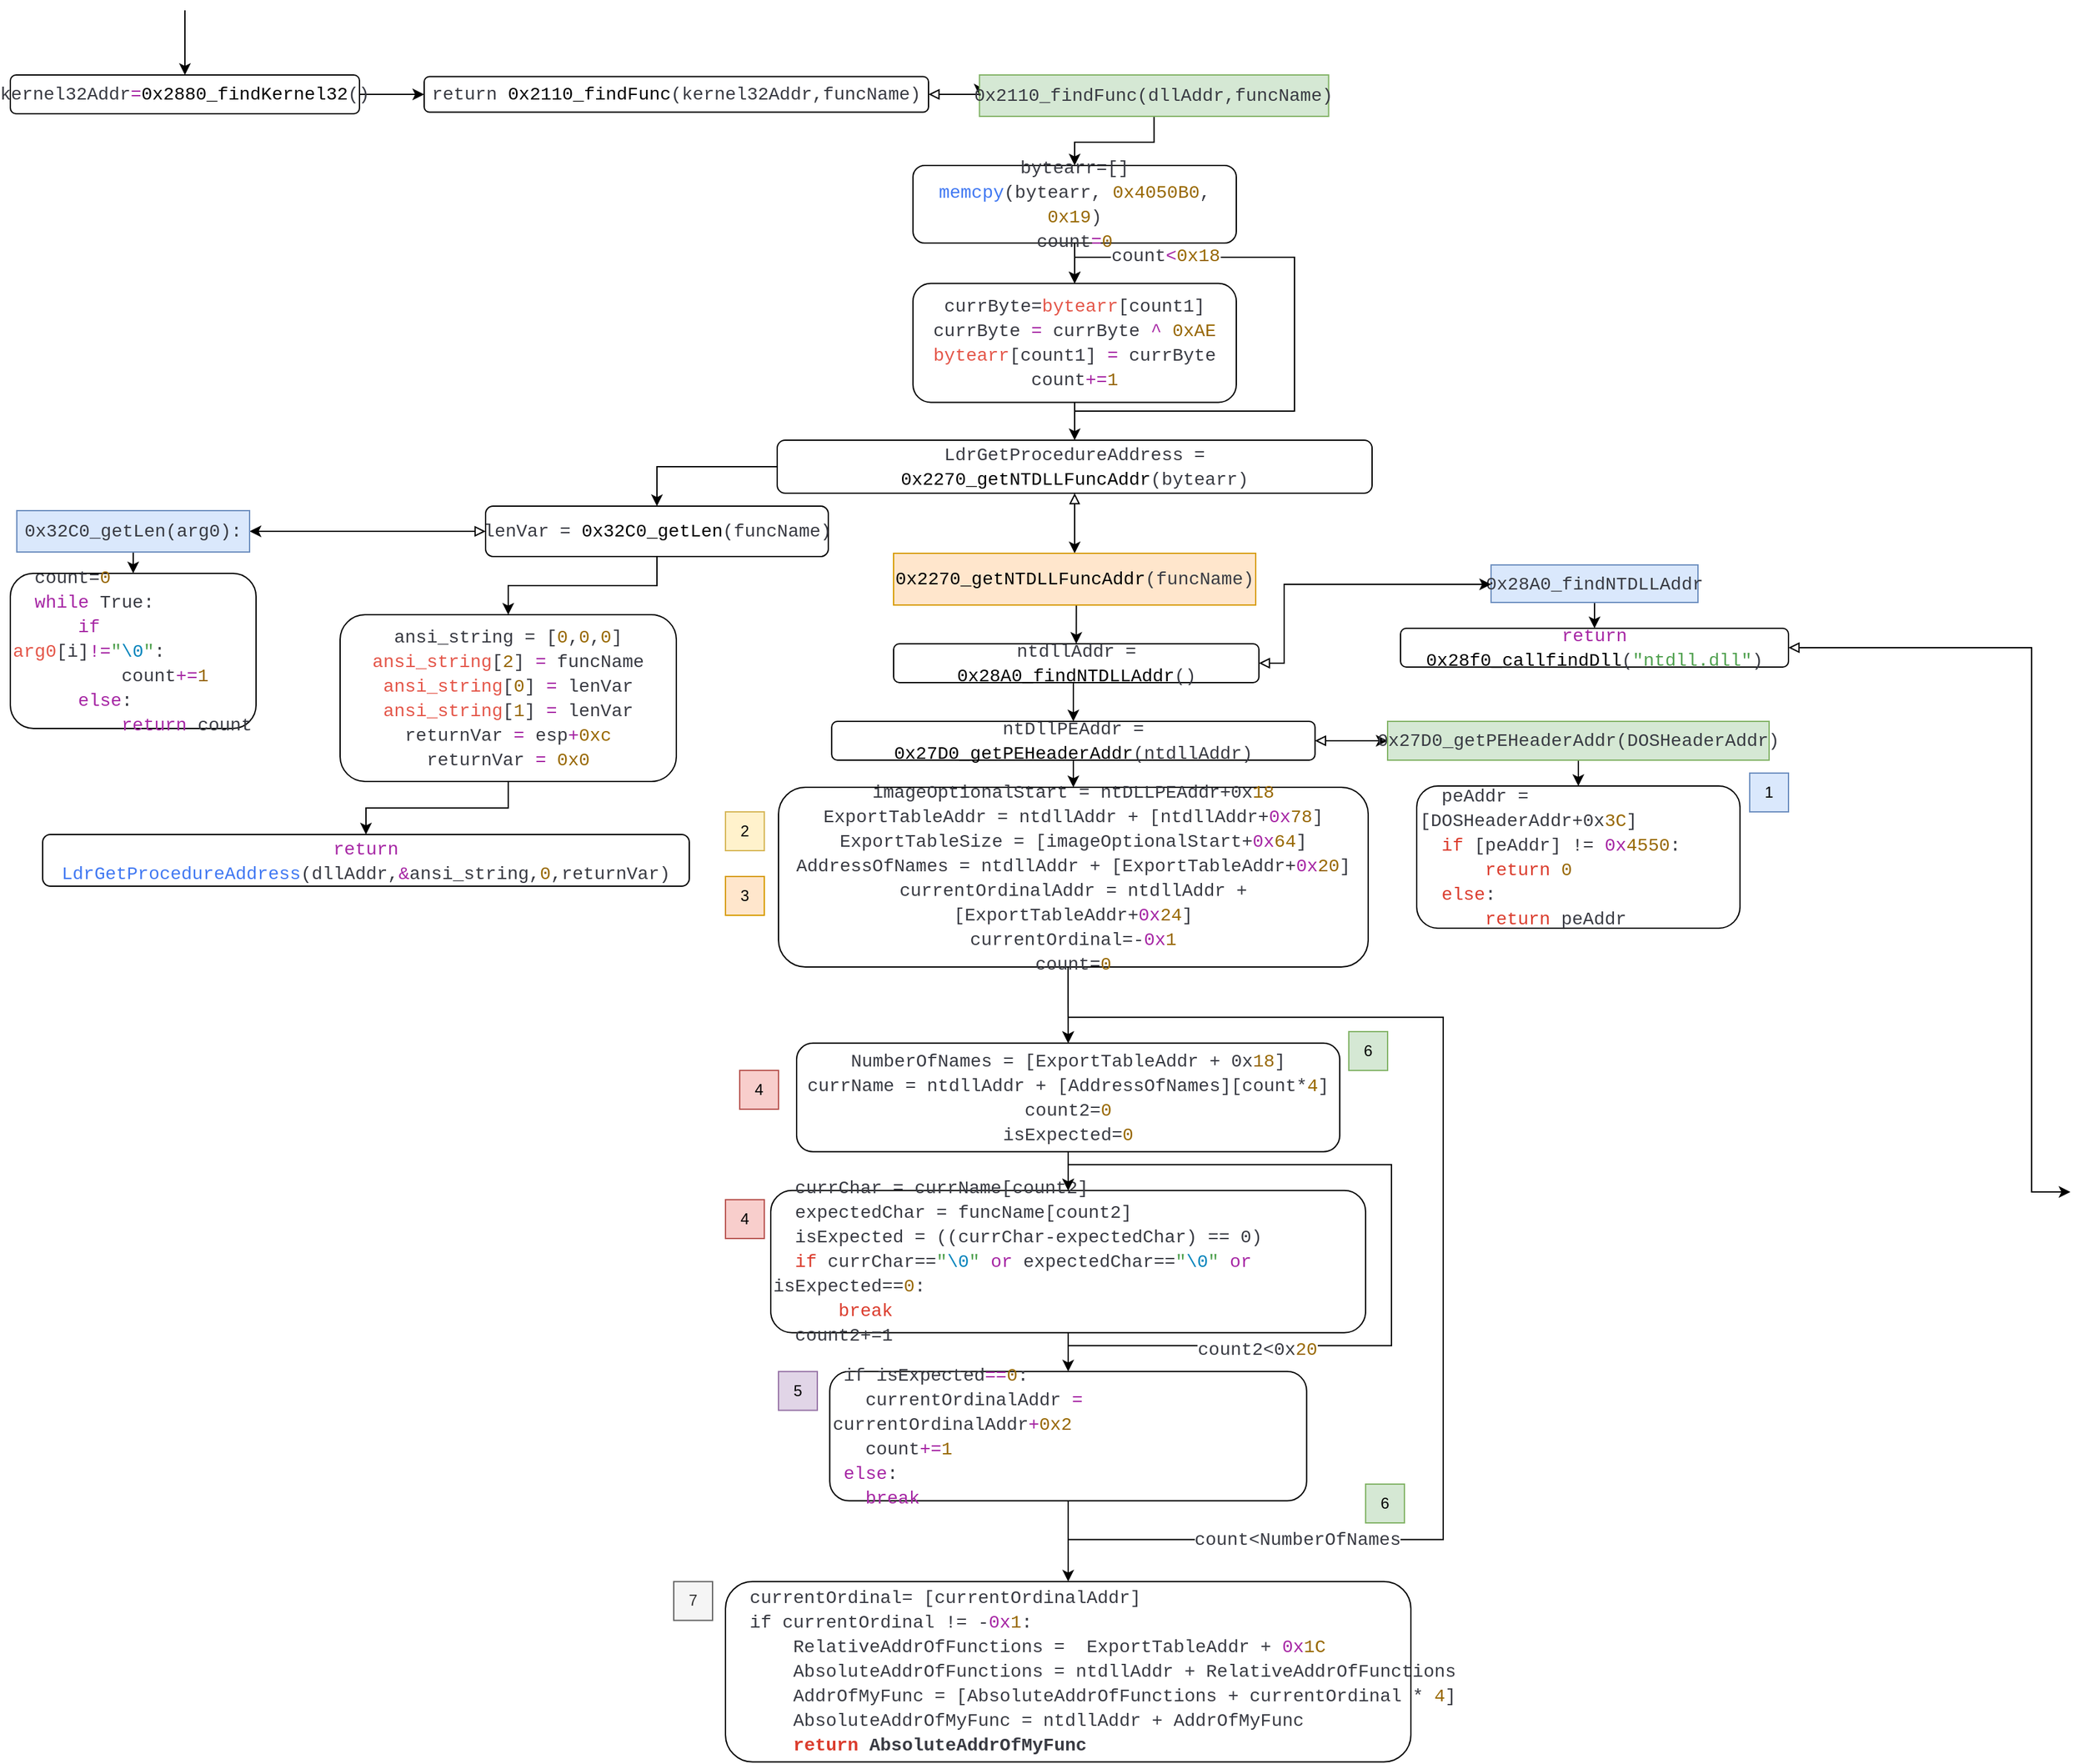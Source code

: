 <mxfile version="22.1.7" type="onedrive">
  <diagram name="Page-1" id="iaWcJhKdrhirkMaxKd2l">
    <mxGraphModel grid="1" page="1" gridSize="10" guides="1" tooltips="1" connect="1" arrows="1" fold="1" pageScale="1" pageWidth="827" pageHeight="1169" math="0" shadow="0">
      <root>
        <mxCell id="0" />
        <mxCell id="1" parent="0" />
        <mxCell id="RPEUt30MXAKX7aW0khqZ-183" style="edgeStyle=orthogonalEdgeStyle;rounded=0;orthogonalLoop=1;jettySize=auto;html=1;exitX=1;exitY=0.5;exitDx=0;exitDy=0;entryX=0;entryY=0.5;entryDx=0;entryDy=0;" edge="1" parent="1" source="RPEUt30MXAKX7aW0khqZ-184" target="RPEUt30MXAKX7aW0khqZ-198">
          <mxGeometry relative="1" as="geometry" />
        </mxCell>
        <mxCell id="RPEUt30MXAKX7aW0khqZ-184" value="&lt;span style=&quot;color: rgb(56, 58, 66); font-family: Consolas, &amp;quot;Courier New&amp;quot;, monospace; font-size: 14px;&quot;&gt;kernel32Addr&lt;/span&gt;&lt;span style=&quot;font-family: Consolas, &amp;quot;Courier New&amp;quot;, monospace; font-size: 14px; color: rgb(166, 38, 164);&quot;&gt;=&lt;/span&gt;&lt;span style=&quot;font-family: Consolas, &amp;quot;Courier New&amp;quot;, monospace; font-size: 14px;&quot;&gt;0x2880_findKernel32&lt;/span&gt;&lt;span style=&quot;color: rgb(56, 58, 66); font-family: Consolas, &amp;quot;Courier New&amp;quot;, monospace; font-size: 14px;&quot;&gt;()&lt;/span&gt;" style="rounded=1;whiteSpace=wrap;html=1;" vertex="1" parent="1">
          <mxGeometry x="-413" y="1380" width="270" height="30" as="geometry" />
        </mxCell>
        <mxCell id="RPEUt30MXAKX7aW0khqZ-197" style="edgeStyle=orthogonalEdgeStyle;rounded=0;orthogonalLoop=1;jettySize=auto;html=1;exitX=1;exitY=0.5;exitDx=0;exitDy=0;entryX=0;entryY=0.5;entryDx=0;entryDy=0;startArrow=block;startFill=0;" edge="1" parent="1" source="RPEUt30MXAKX7aW0khqZ-198" target="RPEUt30MXAKX7aW0khqZ-200">
          <mxGeometry relative="1" as="geometry" />
        </mxCell>
        <mxCell id="RPEUt30MXAKX7aW0khqZ-198" value="&lt;div style=&quot;font-family: Consolas, &amp;quot;Courier New&amp;quot;, monospace; font-size: 14px; line-height: 19px;&quot;&gt;&lt;font color=&quot;#383a42&quot;&gt;return&amp;nbsp;&lt;/font&gt;&lt;span style=&quot;color: rgb(0, 0, 0);&quot;&gt;0x2110_findFunc&lt;/span&gt;&lt;font color=&quot;#383a42&quot;&gt;(kernel32Addr,funcName)&lt;/font&gt;&lt;/div&gt;" style="rounded=1;whiteSpace=wrap;html=1;" vertex="1" parent="1">
          <mxGeometry x="-93" y="1381.25" width="390" height="27.5" as="geometry" />
        </mxCell>
        <mxCell id="RPEUt30MXAKX7aW0khqZ-199" style="edgeStyle=orthogonalEdgeStyle;rounded=0;orthogonalLoop=1;jettySize=auto;html=1;exitX=0.5;exitY=1;exitDx=0;exitDy=0;entryX=0.5;entryY=0;entryDx=0;entryDy=0;" edge="1" parent="1" source="RPEUt30MXAKX7aW0khqZ-200" target="RPEUt30MXAKX7aW0khqZ-202">
          <mxGeometry relative="1" as="geometry" />
        </mxCell>
        <mxCell id="RPEUt30MXAKX7aW0khqZ-200" value="&lt;div style=&quot;color: rgb(56, 58, 66); font-family: Consolas, &amp;quot;Courier New&amp;quot;, monospace; font-size: 14px; line-height: 19px;&quot;&gt;0x2110_findFunc(dllAddr,funcName)&lt;/div&gt;" style="rounded=0;whiteSpace=wrap;html=1;fillColor=#d5e8d4;strokeColor=#82b366;" vertex="1" parent="1">
          <mxGeometry x="336.38" y="1380" width="270" height="32" as="geometry" />
        </mxCell>
        <mxCell id="RPEUt30MXAKX7aW0khqZ-201" style="edgeStyle=orthogonalEdgeStyle;rounded=0;orthogonalLoop=1;jettySize=auto;html=1;exitX=0.5;exitY=1;exitDx=0;exitDy=0;entryX=0.5;entryY=0;entryDx=0;entryDy=0;" edge="1" parent="1" source="RPEUt30MXAKX7aW0khqZ-202" target="RPEUt30MXAKX7aW0khqZ-204">
          <mxGeometry relative="1" as="geometry" />
        </mxCell>
        <mxCell id="RPEUt30MXAKX7aW0khqZ-202" value="&lt;div style=&quot;color: rgb(56, 58, 66); font-family: Consolas, &amp;quot;Courier New&amp;quot;, monospace; font-size: 14px; line-height: 19px;&quot;&gt;&lt;div style=&quot;&quot;&gt;bytearr=[]&lt;/div&gt;&lt;div style=&quot;&quot;&gt;&lt;span style=&quot;color: #4078f2;&quot;&gt;memcpy&lt;/span&gt;(bytearr, &lt;span style=&quot;color: #986801;&quot;&gt;0x4050B0&lt;/span&gt;, &lt;span style=&quot;color: #986801;&quot;&gt;0x19&lt;/span&gt;)&lt;/div&gt;&lt;div style=&quot;&quot;&gt;count&lt;span style=&quot;color: rgb(166, 38, 164);&quot;&gt;=&lt;/span&gt;&lt;span style=&quot;color: rgb(152, 104, 1);&quot;&gt;0&lt;/span&gt;&lt;/div&gt;&lt;/div&gt;" style="rounded=1;whiteSpace=wrap;html=1;" vertex="1" parent="1">
          <mxGeometry x="285" y="1450" width="250" height="60" as="geometry" />
        </mxCell>
        <mxCell id="RPEUt30MXAKX7aW0khqZ-203" style="edgeStyle=orthogonalEdgeStyle;rounded=0;orthogonalLoop=1;jettySize=auto;html=1;exitX=0.5;exitY=1;exitDx=0;exitDy=0;entryX=0.5;entryY=0;entryDx=0;entryDy=0;" edge="1" parent="1" source="RPEUt30MXAKX7aW0khqZ-204" target="RPEUt30MXAKX7aW0khqZ-209">
          <mxGeometry relative="1" as="geometry">
            <mxPoint x="740.0" y="1634.25" as="sourcePoint" />
            <mxPoint x="410" y="1680" as="targetPoint" />
            <Array as="points" />
          </mxGeometry>
        </mxCell>
        <mxCell id="RPEUt30MXAKX7aW0khqZ-204" value="&lt;div style=&quot;color: rgb(56, 58, 66); font-family: Consolas, &amp;quot;Courier New&amp;quot;, monospace; font-size: 14px; line-height: 19px;&quot;&gt;&lt;div style=&quot;&quot;&gt;currByte=&lt;span style=&quot;color: rgb(228, 86, 73);&quot;&gt;bytearr&lt;/span&gt;[count1]&lt;/div&gt;&lt;div style=&quot;&quot;&gt;currByte &lt;span style=&quot;color: #a626a4;&quot;&gt;=&lt;/span&gt; currByte &lt;span style=&quot;color: #a626a4;&quot;&gt;^&lt;/span&gt; &lt;span style=&quot;color: #986801;&quot;&gt;0xAE&lt;/span&gt;&lt;/div&gt;&lt;div style=&quot;&quot;&gt;&lt;span style=&quot;color: #e45649;&quot;&gt;bytearr&lt;/span&gt;[count1] &lt;span style=&quot;color: #a626a4;&quot;&gt;=&lt;/span&gt; currByte&lt;/div&gt;&lt;div style=&quot;&quot;&gt;count&lt;span style=&quot;color: rgb(166, 38, 164);&quot;&gt;+=&lt;/span&gt;&lt;span style=&quot;color: rgb(152, 104, 1);&quot;&gt;1&lt;/span&gt;&lt;/div&gt;&lt;/div&gt;" style="rounded=1;whiteSpace=wrap;html=1;" vertex="1" parent="1">
          <mxGeometry x="285" y="1541.25" width="250" height="92" as="geometry" />
        </mxCell>
        <mxCell id="RPEUt30MXAKX7aW0khqZ-207" style="edgeStyle=orthogonalEdgeStyle;rounded=0;orthogonalLoop=1;jettySize=auto;html=1;exitX=0.5;exitY=1;exitDx=0;exitDy=0;entryX=0.5;entryY=0;entryDx=0;entryDy=0;startArrow=block;startFill=0;" edge="1" parent="1" source="RPEUt30MXAKX7aW0khqZ-209" target="RPEUt30MXAKX7aW0khqZ-211">
          <mxGeometry relative="1" as="geometry">
            <Array as="points">
              <mxPoint x="410" y="1720" />
              <mxPoint x="410" y="1720" />
            </Array>
          </mxGeometry>
        </mxCell>
        <mxCell id="RPEUt30MXAKX7aW0khqZ-208" style="edgeStyle=orthogonalEdgeStyle;rounded=0;orthogonalLoop=1;jettySize=auto;html=1;exitX=0;exitY=0.5;exitDx=0;exitDy=0;entryX=0.5;entryY=0;entryDx=0;entryDy=0;" edge="1" parent="1" source="RPEUt30MXAKX7aW0khqZ-209" target="RPEUt30MXAKX7aW0khqZ-235">
          <mxGeometry relative="1" as="geometry" />
        </mxCell>
        <mxCell id="RPEUt30MXAKX7aW0khqZ-209" value="&lt;div style=&quot;color: rgb(56, 58, 66); font-family: Consolas, &amp;quot;Courier New&amp;quot;, monospace; font-size: 14px; line-height: 19px;&quot;&gt;LdrGetProcedureAddress = &lt;span style=&quot;color: rgb(0, 0, 0);&quot;&gt;0x2270_getNTDLLFuncAddr&lt;/span&gt;(bytearr)&lt;/div&gt;" style="rounded=1;whiteSpace=wrap;html=1;" vertex="1" parent="1">
          <mxGeometry x="180" y="1662.5" width="460" height="41" as="geometry" />
        </mxCell>
        <mxCell id="RPEUt30MXAKX7aW0khqZ-210" style="edgeStyle=orthogonalEdgeStyle;rounded=0;orthogonalLoop=1;jettySize=auto;html=1;exitX=0.5;exitY=1;exitDx=0;exitDy=0;entryX=0.5;entryY=0;entryDx=0;entryDy=0;" edge="1" parent="1" source="RPEUt30MXAKX7aW0khqZ-211" target="RPEUt30MXAKX7aW0khqZ-213">
          <mxGeometry relative="1" as="geometry" />
        </mxCell>
        <mxCell id="RPEUt30MXAKX7aW0khqZ-211" value="&lt;div style=&quot;color: rgb(56, 58, 66); font-family: Consolas, &amp;quot;Courier New&amp;quot;, monospace; font-size: 14px; line-height: 19px;&quot;&gt;&lt;div style=&quot;&quot;&gt;&lt;span style=&quot;color: rgb(0, 0, 0);&quot;&gt;0x2270_getNTDLLFuncAddr&lt;/span&gt;(funcName)&lt;br&gt;&lt;/div&gt;&lt;/div&gt;" style="rounded=0;whiteSpace=wrap;html=1;fillColor=#ffe6cc;strokeColor=#d79b00;" vertex="1" parent="1">
          <mxGeometry x="270" y="1750" width="280" height="40" as="geometry" />
        </mxCell>
        <mxCell id="RPEUt30MXAKX7aW0khqZ-212" style="edgeStyle=orthogonalEdgeStyle;rounded=0;orthogonalLoop=1;jettySize=auto;html=1;exitX=0.5;exitY=1;exitDx=0;exitDy=0;entryX=0.5;entryY=0;entryDx=0;entryDy=0;" edge="1" parent="1" source="RPEUt30MXAKX7aW0khqZ-213" target="RPEUt30MXAKX7aW0khqZ-220">
          <mxGeometry relative="1" as="geometry" />
        </mxCell>
        <mxCell id="RPEUt30MXAKX7aW0khqZ-213" value="&lt;div style=&quot;color: rgb(56, 58, 66); font-family: Consolas, &amp;quot;Courier New&amp;quot;, monospace; font-size: 14px; line-height: 19px;&quot;&gt;ntdllAddr = &lt;span style=&quot;color: rgb(0, 0, 0);&quot;&gt;0x28A0_findNTDLLAddr&lt;/span&gt;()&lt;/div&gt;" style="rounded=1;whiteSpace=wrap;html=1;" vertex="1" parent="1">
          <mxGeometry x="270" y="1820" width="282.5" height="30" as="geometry" />
        </mxCell>
        <mxCell id="RPEUt30MXAKX7aW0khqZ-214" style="edgeStyle=orthogonalEdgeStyle;rounded=0;orthogonalLoop=1;jettySize=auto;html=1;exitX=0.5;exitY=1;exitDx=0;exitDy=0;entryX=0.5;entryY=0;entryDx=0;entryDy=0;" edge="1" parent="1" source="RPEUt30MXAKX7aW0khqZ-215" target="RPEUt30MXAKX7aW0khqZ-217">
          <mxGeometry relative="1" as="geometry" />
        </mxCell>
        <mxCell id="RPEUt30MXAKX7aW0khqZ-215" value="&lt;div style=&quot;color: rgb(56, 58, 66); font-family: Consolas, &amp;quot;Courier New&amp;quot;, monospace; font-size: 14px; line-height: 19px;&quot;&gt;0x28A0_findNTDLLAddr&lt;/div&gt;" style="rounded=0;whiteSpace=wrap;html=1;fillColor=#dae8fc;strokeColor=#6c8ebf;" vertex="1" parent="1">
          <mxGeometry x="732" y="1759" width="160" height="29" as="geometry" />
        </mxCell>
        <mxCell id="RPEUt30MXAKX7aW0khqZ-216" style="edgeStyle=orthogonalEdgeStyle;rounded=0;orthogonalLoop=1;jettySize=auto;html=1;exitX=1;exitY=0.5;exitDx=0;exitDy=0;startArrow=block;startFill=0;" edge="1" parent="1" source="RPEUt30MXAKX7aW0khqZ-217">
          <mxGeometry relative="1" as="geometry">
            <mxPoint x="1180" y="2244" as="targetPoint" />
            <mxPoint x="507" y="2272" as="sourcePoint" />
            <Array as="points">
              <mxPoint x="1150" y="2244" />
            </Array>
          </mxGeometry>
        </mxCell>
        <mxCell id="RPEUt30MXAKX7aW0khqZ-217" value="&lt;div style=&quot;color: rgb(56, 58, 66); font-family: Consolas, &amp;quot;Courier New&amp;quot;, monospace; font-size: 14px; line-height: 19px;&quot;&gt;&lt;div style=&quot;&quot;&gt;&lt;span style=&quot;background-color: initial; color: rgb(166, 38, 164);&quot;&gt;return&lt;/span&gt;&lt;span style=&quot;background-color: initial;&quot;&gt; &lt;/span&gt;&lt;span style=&quot;background-color: initial; color: rgb(0, 0, 0);&quot;&gt;0x28f0_callfindDll&lt;/span&gt;&lt;span style=&quot;background-color: initial;&quot;&gt;(&lt;/span&gt;&lt;span style=&quot;background-color: initial; color: rgb(80, 161, 79);&quot;&gt;&quot;ntdll.dll&quot;&lt;/span&gt;&lt;span style=&quot;background-color: initial;&quot;&gt;)&lt;/span&gt;&lt;br&gt;&lt;/div&gt;&lt;/div&gt;" style="rounded=1;whiteSpace=wrap;html=1;" vertex="1" parent="1">
          <mxGeometry x="662" y="1808" width="300" height="30" as="geometry" />
        </mxCell>
        <mxCell id="RPEUt30MXAKX7aW0khqZ-218" style="edgeStyle=orthogonalEdgeStyle;rounded=0;orthogonalLoop=1;jettySize=auto;html=1;exitX=1;exitY=0.5;exitDx=0;exitDy=0;entryX=0;entryY=0.5;entryDx=0;entryDy=0;startArrow=block;startFill=0;" edge="1" parent="1" source="RPEUt30MXAKX7aW0khqZ-220" target="RPEUt30MXAKX7aW0khqZ-222">
          <mxGeometry relative="1" as="geometry">
            <Array as="points">
              <mxPoint x="642" y="1895" />
              <mxPoint x="642" y="1895" />
            </Array>
          </mxGeometry>
        </mxCell>
        <mxCell id="RPEUt30MXAKX7aW0khqZ-219" style="edgeStyle=orthogonalEdgeStyle;rounded=0;orthogonalLoop=1;jettySize=auto;html=1;exitX=0.5;exitY=1;exitDx=0;exitDy=0;entryX=0.5;entryY=0;entryDx=0;entryDy=0;" edge="1" parent="1" source="RPEUt30MXAKX7aW0khqZ-220" target="RPEUt30MXAKX7aW0khqZ-225">
          <mxGeometry relative="1" as="geometry" />
        </mxCell>
        <mxCell id="RPEUt30MXAKX7aW0khqZ-220" value="&lt;div style=&quot;color: rgb(56, 58, 66); font-family: Consolas, &amp;quot;Courier New&amp;quot;, monospace; font-size: 14px; line-height: 19px;&quot;&gt;ntDllPEAddr = &lt;span style=&quot;color: rgb(0, 0, 0);&quot;&gt;0x27D0_getPEHeaderAddr&lt;/span&gt;(ntdllAddr)&lt;/div&gt;" style="rounded=1;whiteSpace=wrap;html=1;" vertex="1" parent="1">
          <mxGeometry x="222.12" y="1880" width="373.75" height="30" as="geometry" />
        </mxCell>
        <mxCell id="RPEUt30MXAKX7aW0khqZ-221" style="edgeStyle=orthogonalEdgeStyle;rounded=0;orthogonalLoop=1;jettySize=auto;html=1;entryX=0.5;entryY=0;entryDx=0;entryDy=0;" edge="1" parent="1" source="RPEUt30MXAKX7aW0khqZ-222" target="RPEUt30MXAKX7aW0khqZ-223">
          <mxGeometry relative="1" as="geometry" />
        </mxCell>
        <mxCell id="RPEUt30MXAKX7aW0khqZ-222" value="&lt;div style=&quot;color: rgb(56, 58, 66); font-family: Consolas, &amp;quot;Courier New&amp;quot;, monospace; font-size: 14px; line-height: 19px;&quot;&gt;0x27D0_getPEHeaderAddr(DOSHeaderAddr)&lt;/div&gt;" style="rounded=0;whiteSpace=wrap;html=1;fillColor=#d5e8d4;strokeColor=#82b366;" vertex="1" parent="1">
          <mxGeometry x="652" y="1880" width="295" height="30" as="geometry" />
        </mxCell>
        <mxCell id="RPEUt30MXAKX7aW0khqZ-223" value="&lt;div style=&quot;color: rgb(56, 58, 66); font-family: Consolas, &amp;quot;Courier New&amp;quot;, monospace; font-size: 14px; line-height: 19px;&quot;&gt;&lt;div style=&quot;&quot;&gt;&lt;div style=&quot;line-height: 19px;&quot;&gt;&lt;div style=&quot;&quot;&gt;&amp;nbsp; peAddr = [DOSHeaderAddr+0x&lt;span style=&quot;color: rgb(152, 104, 1);&quot;&gt;3C&lt;/span&gt;]&lt;/div&gt;&lt;div style=&quot;&quot;&gt;&lt;span style=&quot;color: #db3c2d;&quot;&gt;&amp;nbsp; if&lt;/span&gt; [peAddr] != &lt;span style=&quot;color: #a626a4;&quot;&gt;0x&lt;/span&gt;&lt;span style=&quot;color: #986801;&quot;&gt;4550&lt;/span&gt;:&lt;/div&gt;&lt;div style=&quot;&quot;&gt;&amp;nbsp; &amp;nbsp; &amp;nbsp;&amp;nbsp;&lt;span style=&quot;color: #db3c2d;&quot;&gt;return&lt;/span&gt; &lt;span style=&quot;color: #986801;&quot;&gt;0&lt;/span&gt;&lt;/div&gt;&lt;div style=&quot;&quot;&gt;&lt;span style=&quot;color: #db3c2d;&quot;&gt;&amp;nbsp; else&lt;/span&gt;:&lt;/div&gt;&lt;div style=&quot;&quot;&gt;&amp;nbsp; &amp;nbsp; &amp;nbsp;&amp;nbsp;&lt;span style=&quot;color: rgb(219, 60, 45);&quot;&gt;return&lt;/span&gt; peAddr&lt;/div&gt;&lt;/div&gt;&lt;/div&gt;&lt;/div&gt;" style="rounded=1;whiteSpace=wrap;html=1;align=left;" vertex="1" parent="1">
          <mxGeometry x="674.5" y="1930" width="250" height="110" as="geometry" />
        </mxCell>
        <mxCell id="RPEUt30MXAKX7aW0khqZ-224" style="edgeStyle=orthogonalEdgeStyle;rounded=0;orthogonalLoop=1;jettySize=auto;html=1;exitX=0.491;exitY=0.994;exitDx=0;exitDy=0;entryX=0.5;entryY=0;entryDx=0;entryDy=0;exitPerimeter=0;" edge="1" parent="1" source="RPEUt30MXAKX7aW0khqZ-225" target="RPEUt30MXAKX7aW0khqZ-227">
          <mxGeometry relative="1" as="geometry">
            <mxPoint x="641" y="2000.5" as="sourcePoint" />
            <mxPoint x="886" y="1825" as="targetPoint" />
            <Array as="points">
              <mxPoint x="405" y="2099" />
              <mxPoint x="405" y="2099" />
            </Array>
          </mxGeometry>
        </mxCell>
        <mxCell id="RPEUt30MXAKX7aW0khqZ-225" value="&lt;div style=&quot;color: rgb(56, 58, 66); font-family: Consolas, &amp;quot;Courier New&amp;quot;, monospace; font-size: 14px; line-height: 19px;&quot;&gt;&lt;div style=&quot;&quot;&gt;imageOptionalStart = ntDLLPEAddr+0x&lt;span style=&quot;color: rgb(152, 104, 1);&quot;&gt;18&lt;/span&gt;&lt;/div&gt;&lt;div style=&quot;&quot;&gt;ExportTableAddr = ntdllAddr + [ntdllAddr+&lt;span style=&quot;color: #a626a4;&quot;&gt;0x&lt;/span&gt;&lt;span style=&quot;color: #986801;&quot;&gt;78&lt;/span&gt;]&lt;/div&gt;&lt;div style=&quot;&quot;&gt;ExportTableSize = [imageOptionalStart+&lt;span style=&quot;color: #a626a4;&quot;&gt;0x&lt;/span&gt;&lt;span style=&quot;color: #986801;&quot;&gt;64&lt;/span&gt;]&lt;/div&gt;&lt;div style=&quot;&quot;&gt;AddressOfNames = ntdllAddr + [ExportTableAddr+&lt;span style=&quot;color: #a626a4;&quot;&gt;0x&lt;/span&gt;&lt;span style=&quot;color: #986801;&quot;&gt;20&lt;/span&gt;]&lt;/div&gt;&lt;div style=&quot;&quot;&gt;currentOrdinalAddr = ntdllAddr + [ExportTableAddr+&lt;span style=&quot;color: #a626a4;&quot;&gt;0x&lt;/span&gt;&lt;span style=&quot;color: #986801;&quot;&gt;24&lt;/span&gt;]&lt;/div&gt;&lt;div style=&quot;&quot;&gt;currentOrdinal=-&lt;span style=&quot;color: #a626a4;&quot;&gt;0x&lt;/span&gt;&lt;span style=&quot;color: #986801;&quot;&gt;1&lt;/span&gt;&lt;/div&gt;&lt;div style=&quot;&quot;&gt;count=&lt;span style=&quot;color: rgb(152, 104, 1);&quot;&gt;0&lt;/span&gt;&lt;/div&gt;&lt;/div&gt;" style="rounded=1;whiteSpace=wrap;html=1;" vertex="1" parent="1">
          <mxGeometry x="181" y="1931" width="456" height="139" as="geometry" />
        </mxCell>
        <mxCell id="RPEUt30MXAKX7aW0khqZ-226" style="edgeStyle=orthogonalEdgeStyle;rounded=0;orthogonalLoop=1;jettySize=auto;html=1;exitX=0.5;exitY=1;exitDx=0;exitDy=0;entryX=0.5;entryY=0;entryDx=0;entryDy=0;" edge="1" parent="1" source="RPEUt30MXAKX7aW0khqZ-227" target="RPEUt30MXAKX7aW0khqZ-229">
          <mxGeometry relative="1" as="geometry" />
        </mxCell>
        <mxCell id="RPEUt30MXAKX7aW0khqZ-227" value="&lt;div style=&quot;color: rgb(56, 58, 66); font-family: Consolas, &amp;quot;Courier New&amp;quot;, monospace; font-size: 14px; line-height: 19px;&quot;&gt;&lt;div style=&quot;&quot;&gt;NumberOfNames = [ExportTableAddr + 0x&lt;span style=&quot;color: rgb(152, 104, 1);&quot;&gt;18&lt;/span&gt;]&lt;/div&gt;&lt;div style=&quot;&quot;&gt;currName = ntdllAddr + [AddressOfNames][count*&lt;span style=&quot;color: #986801;&quot;&gt;4&lt;/span&gt;] &lt;/div&gt;&lt;div style=&quot;&quot;&gt;count2=&lt;span style=&quot;color: #986801;&quot;&gt;0&lt;/span&gt;&lt;/div&gt;&lt;div style=&quot;&quot;&gt;isExpected=&lt;span style=&quot;color: rgb(152, 104, 1);&quot;&gt;0&lt;/span&gt;&lt;/div&gt;&lt;/div&gt;" style="rounded=1;whiteSpace=wrap;html=1;" vertex="1" parent="1">
          <mxGeometry x="195" y="2128.9" width="420" height="84" as="geometry" />
        </mxCell>
        <mxCell id="RPEUt30MXAKX7aW0khqZ-228" style="edgeStyle=orthogonalEdgeStyle;rounded=0;orthogonalLoop=1;jettySize=auto;html=1;exitX=0.5;exitY=1;exitDx=0;exitDy=0;entryX=0.5;entryY=0;entryDx=0;entryDy=0;" edge="1" parent="1" source="RPEUt30MXAKX7aW0khqZ-229" target="RPEUt30MXAKX7aW0khqZ-251">
          <mxGeometry relative="1" as="geometry" />
        </mxCell>
        <mxCell id="RPEUt30MXAKX7aW0khqZ-229" value="&lt;div style=&quot;color: rgb(56, 58, 66); font-family: Consolas, &amp;quot;Courier New&amp;quot;, monospace; font-size: 14px; line-height: 19px;&quot;&gt;&lt;div style=&quot;&quot;&gt;&lt;div style=&quot;line-height: 19px;&quot;&gt;&lt;div style=&quot;line-height: 19px;&quot;&gt;&lt;div style=&quot;&quot;&gt;&amp;nbsp; currChar = currName[count2]&lt;/div&gt;&lt;div style=&quot;&quot;&gt;&amp;nbsp; expectedChar = funcName[count2]&lt;/div&gt;&lt;div style=&quot;&quot;&gt;&amp;nbsp; isExpected = ((currChar-expectedChar) == 0)&lt;/div&gt;&lt;div style=&quot;&quot;&gt;&lt;span style=&quot;color: #db3c2d;&quot;&gt;&amp;nbsp; if&lt;/span&gt; currChar==&lt;span style=&quot;color: #50a14f;&quot;&gt;&quot;&lt;/span&gt;&lt;span style=&quot;color: #0184bc;&quot;&gt;\0&lt;/span&gt;&lt;span style=&quot;color: #50a14f;&quot;&gt;&quot;&lt;/span&gt; &lt;span style=&quot;color: #a626a4;&quot;&gt;or&lt;/span&gt; expectedChar==&lt;span style=&quot;color: #50a14f;&quot;&gt;&quot;&lt;/span&gt;&lt;span style=&quot;color: #0184bc;&quot;&gt;\0&lt;/span&gt;&lt;span style=&quot;color: #50a14f;&quot;&gt;&quot;&lt;/span&gt; &lt;span style=&quot;color: #a626a4;&quot;&gt;or&lt;/span&gt; isExpected==&lt;span style=&quot;color: #986801;&quot;&gt;0&lt;/span&gt;:&lt;/div&gt;&lt;div style=&quot;&quot;&gt;&amp;nbsp; &amp;nbsp; &amp;nbsp;&amp;nbsp;&lt;span style=&quot;color: rgb(219, 60, 45);&quot;&gt;break&lt;/span&gt;&lt;/div&gt;&lt;div style=&quot;&quot;&gt;&amp;nbsp; count2+=1&lt;span style=&quot;color: rgb(219, 60, 45);&quot;&gt;&lt;br&gt;&lt;/span&gt;&lt;/div&gt;&lt;/div&gt;&lt;/div&gt;&lt;/div&gt;&lt;/div&gt;" style="rounded=1;whiteSpace=wrap;html=1;align=left;" vertex="1" parent="1">
          <mxGeometry x="175" y="2242.9" width="460" height="110" as="geometry" />
        </mxCell>
        <mxCell id="RPEUt30MXAKX7aW0khqZ-230" style="edgeStyle=orthogonalEdgeStyle;rounded=0;orthogonalLoop=1;jettySize=auto;html=1;exitX=0.5;exitY=1;exitDx=0;exitDy=0;entryX=0.5;entryY=0;entryDx=0;entryDy=0;" edge="1" parent="1" source="RPEUt30MXAKX7aW0khqZ-229" target="RPEUt30MXAKX7aW0khqZ-229">
          <mxGeometry relative="1" as="geometry">
            <Array as="points">
              <mxPoint x="405" y="2362.9" />
              <mxPoint x="655" y="2362.9" />
              <mxPoint x="655" y="2222.9" />
              <mxPoint x="405" y="2222.9" />
            </Array>
          </mxGeometry>
        </mxCell>
        <mxCell id="RPEUt30MXAKX7aW0khqZ-231" value="&lt;div style=&quot;color: rgb(56, 58, 66); font-family: Consolas, &amp;quot;Courier New&amp;quot;, monospace; font-size: 14px; line-height: 19px;&quot;&gt;&lt;div style=&quot;line-height: 19px;&quot;&gt;count2&amp;lt;0x&lt;span style=&quot;color: rgb(152, 104, 1);&quot;&gt;20&lt;/span&gt;&lt;/div&gt;&lt;/div&gt;" style="edgeLabel;html=1;align=center;verticalAlign=middle;resizable=0;points=[];" connectable="0" vertex="1" parent="RPEUt30MXAKX7aW0khqZ-230">
          <mxGeometry x="-0.603" y="-1" relative="1" as="geometry">
            <mxPoint x="23" y="2" as="offset" />
          </mxGeometry>
        </mxCell>
        <mxCell id="RPEUt30MXAKX7aW0khqZ-232" value="&lt;div style=&quot;color: rgb(56, 58, 66); font-family: Consolas, &amp;quot;Courier New&amp;quot;, monospace; font-size: 14px; line-height: 19px; white-space: pre;&quot;&gt;&lt;div style=&quot;&quot;&gt;  currentOrdinal= [currentOrdinalAddr]&lt;/div&gt;&lt;div style=&quot;&quot;&gt;  if currentOrdinal != -&lt;span style=&quot;color: #a626a4;&quot;&gt;0x&lt;/span&gt;&lt;span style=&quot;color: #986801;&quot;&gt;1&lt;/span&gt;:&lt;/div&gt;&lt;div style=&quot;&quot;&gt;&amp;nbsp; &amp;nbsp;   RelativeAddrOfFunctions = &amp;nbsp;ExportTableAddr + &lt;span style=&quot;color: #a626a4;&quot;&gt;0x&lt;/span&gt;&lt;span style=&quot;color: #986801;&quot;&gt;1C&lt;/span&gt;&lt;/div&gt;&lt;div style=&quot;&quot;&gt;&amp;nbsp; &amp;nbsp;   AbsoluteAddrOfFunctions = ntdllAddr + RelativeAddrOfFunctions&lt;/div&gt;&lt;div style=&quot;&quot;&gt;&amp;nbsp; &amp;nbsp;   AddrOfMyFunc = [AbsoluteAddrOfFunctions + currentOrdinal * &lt;span style=&quot;color: #986801;&quot;&gt;4&lt;/span&gt;]&lt;/div&gt;&lt;div style=&quot;&quot;&gt;&amp;nbsp; &amp;nbsp;   AbsoluteAddrOfMyFunc = ntdllAddr + AddrOfMyFunc&lt;/div&gt;&lt;div style=&quot;&quot;&gt;&amp;nbsp;   &amp;nbsp;&lt;b&gt; &lt;span style=&quot;color: #db3c2d;&quot;&gt;return&lt;/span&gt; AbsoluteAddrOfMyFunc&lt;/b&gt;&lt;/div&gt;&lt;/div&gt;" style="rounded=1;whiteSpace=wrap;html=1;align=left;" vertex="1" parent="1">
          <mxGeometry x="140" y="2545.4" width="530" height="139.5" as="geometry" />
        </mxCell>
        <mxCell id="RPEUt30MXAKX7aW0khqZ-233" style="edgeStyle=orthogonalEdgeStyle;rounded=0;orthogonalLoop=1;jettySize=auto;html=1;exitX=0;exitY=0.5;exitDx=0;exitDy=0;entryX=1;entryY=0.5;entryDx=0;entryDy=0;startArrow=block;startFill=0;" edge="1" parent="1" source="RPEUt30MXAKX7aW0khqZ-235" target="RPEUt30MXAKX7aW0khqZ-237">
          <mxGeometry relative="1" as="geometry" />
        </mxCell>
        <mxCell id="RPEUt30MXAKX7aW0khqZ-234" style="edgeStyle=orthogonalEdgeStyle;rounded=0;orthogonalLoop=1;jettySize=auto;html=1;exitX=0.5;exitY=1;exitDx=0;exitDy=0;entryX=0.5;entryY=0;entryDx=0;entryDy=0;" edge="1" parent="1" source="RPEUt30MXAKX7aW0khqZ-235" target="RPEUt30MXAKX7aW0khqZ-240">
          <mxGeometry relative="1" as="geometry" />
        </mxCell>
        <mxCell id="RPEUt30MXAKX7aW0khqZ-235" value="&lt;div style=&quot;border-color: var(--border-color); color: rgb(56, 58, 66); font-family: Consolas, &amp;quot;Courier New&amp;quot;, monospace; font-size: 14px;&quot;&gt;lenVar&amp;nbsp;=&amp;nbsp;&lt;span style=&quot;border-color: var(--border-color); color: rgb(0, 0, 0);&quot;&gt;0x32C0_getLen&lt;/span&gt;(funcName)&lt;/div&gt;" style="rounded=1;whiteSpace=wrap;html=1;" vertex="1" parent="1">
          <mxGeometry x="-45.5" y="1713.5" width="265" height="39" as="geometry" />
        </mxCell>
        <mxCell id="RPEUt30MXAKX7aW0khqZ-236" style="edgeStyle=orthogonalEdgeStyle;rounded=0;orthogonalLoop=1;jettySize=auto;html=1;exitX=0.5;exitY=1;exitDx=0;exitDy=0;entryX=0.5;entryY=0;entryDx=0;entryDy=0;" edge="1" parent="1" source="RPEUt30MXAKX7aW0khqZ-237" target="RPEUt30MXAKX7aW0khqZ-238">
          <mxGeometry relative="1" as="geometry" />
        </mxCell>
        <mxCell id="RPEUt30MXAKX7aW0khqZ-237" value="&lt;div style=&quot;color: rgb(56, 58, 66); font-family: Consolas, &amp;quot;Courier New&amp;quot;, monospace; font-size: 14px; line-height: 19px;&quot;&gt;&lt;div style=&quot;&quot;&gt;0x32C0_getLen(arg0):&lt;/div&gt;&lt;div style=&quot;background-color: rgb(250, 250, 250);&quot;&gt;&lt;/div&gt;&lt;/div&gt;" style="rounded=0;whiteSpace=wrap;html=1;fillColor=#dae8fc;strokeColor=#6c8ebf;" vertex="1" parent="1">
          <mxGeometry x="-408" y="1717" width="180" height="32" as="geometry" />
        </mxCell>
        <mxCell id="RPEUt30MXAKX7aW0khqZ-238" value="&lt;div style=&quot;color: rgb(56, 58, 66); font-family: Consolas, &amp;quot;Courier New&amp;quot;, monospace; font-size: 14px; line-height: 19px;&quot;&gt;&lt;div style=&quot;line-height: 19px;&quot;&gt;&lt;div style=&quot;&quot;&gt;&lt;div style=&quot;line-height: 19px;&quot;&gt;&lt;div style=&quot;&quot;&gt;&lt;div style=&quot;line-height: 19px;&quot;&gt;&lt;div style=&quot;&quot;&gt;&amp;nbsp; count=&lt;span style=&quot;color: rgb(152, 104, 1);&quot;&gt;0&lt;/span&gt;&lt;/div&gt;&lt;div style=&quot;&quot;&gt;&lt;span style=&quot;color: #a626a4;&quot;&gt;&amp;nbsp; while&lt;/span&gt; True:&lt;/div&gt;&lt;div style=&quot;&quot;&gt;&amp;nbsp; &amp;nbsp; &amp;nbsp; &lt;span style=&quot;color: #a626a4;&quot;&gt;if&lt;/span&gt; &lt;span style=&quot;color: #e45649;&quot;&gt;arg0&lt;/span&gt;[i]&lt;span style=&quot;color: #a626a4;&quot;&gt;!=&lt;/span&gt;&lt;span style=&quot;color: #50a14f;&quot;&gt;&quot;&lt;/span&gt;&lt;span style=&quot;color: #0184bc;&quot;&gt;\0&lt;/span&gt;&lt;span style=&quot;color: #50a14f;&quot;&gt;&quot;&lt;/span&gt;:&lt;/div&gt;&lt;div style=&quot;&quot;&gt;&amp;nbsp; &amp;nbsp; &amp;nbsp; &amp;nbsp; &amp;nbsp; count&lt;span style=&quot;color: #a626a4;&quot;&gt;+=&lt;/span&gt;&lt;span style=&quot;color: #986801;&quot;&gt;1&lt;/span&gt;&lt;/div&gt;&lt;div style=&quot;&quot;&gt;&amp;nbsp; &amp;nbsp; &amp;nbsp;&amp;nbsp;&lt;span style=&quot;color: #a626a4;&quot;&gt;else&lt;/span&gt;:&lt;/div&gt;&lt;div style=&quot;&quot;&gt;&amp;nbsp; &amp;nbsp; &amp;nbsp; &amp;nbsp; &amp;nbsp;&amp;nbsp;&lt;span style=&quot;color: rgb(166, 38, 164);&quot;&gt;return&lt;/span&gt; count&lt;/div&gt;&lt;/div&gt;&lt;/div&gt;&lt;/div&gt;&lt;/div&gt;&lt;/div&gt;&lt;/div&gt;" style="rounded=1;whiteSpace=wrap;html=1;align=left;" vertex="1" parent="1">
          <mxGeometry x="-413" y="1765.5" width="190" height="120" as="geometry" />
        </mxCell>
        <mxCell id="RPEUt30MXAKX7aW0khqZ-239" style="edgeStyle=orthogonalEdgeStyle;rounded=0;orthogonalLoop=1;jettySize=auto;html=1;exitX=0.5;exitY=1;exitDx=0;exitDy=0;entryX=0.5;entryY=0;entryDx=0;entryDy=0;" edge="1" parent="1" source="RPEUt30MXAKX7aW0khqZ-240" target="RPEUt30MXAKX7aW0khqZ-241">
          <mxGeometry relative="1" as="geometry" />
        </mxCell>
        <mxCell id="RPEUt30MXAKX7aW0khqZ-240" value="&lt;div style=&quot;color: rgb(56, 58, 66); font-family: Consolas, &amp;quot;Courier New&amp;quot;, monospace; font-size: 14px; line-height: 19px;&quot;&gt;&lt;div style=&quot;line-height: 19px;&quot;&gt;&lt;div style=&quot;line-height: 19px;&quot;&gt;&lt;div style=&quot;&quot;&gt;ansi_string = [&lt;span style=&quot;color: rgb(152, 104, 1);&quot;&gt;0&lt;/span&gt;,&lt;span style=&quot;color: rgb(152, 104, 1);&quot;&gt;0&lt;/span&gt;,&lt;span style=&quot;color: rgb(152, 104, 1);&quot;&gt;0&lt;/span&gt;]&lt;/div&gt;&lt;div style=&quot;&quot;&gt;&lt;span style=&quot;color: #e45649;&quot;&gt;ansi_string&lt;/span&gt;[&lt;span style=&quot;color: #986801;&quot;&gt;2&lt;/span&gt;] &lt;span style=&quot;color: #a626a4;&quot;&gt;=&lt;/span&gt; funcName&lt;/div&gt;&lt;div style=&quot;&quot;&gt;&lt;span style=&quot;color: #e45649;&quot;&gt;ansi_string&lt;/span&gt;[&lt;span style=&quot;color: #986801;&quot;&gt;0&lt;/span&gt;] &lt;span style=&quot;color: #a626a4;&quot;&gt;=&lt;/span&gt; lenVar&lt;/div&gt;&lt;div style=&quot;&quot;&gt;&lt;span style=&quot;color: #e45649;&quot;&gt;ansi_string&lt;/span&gt;[&lt;span style=&quot;color: #986801;&quot;&gt;1&lt;/span&gt;] &lt;span style=&quot;color: #a626a4;&quot;&gt;=&lt;/span&gt; lenVar&lt;/div&gt;&lt;div style=&quot;&quot;&gt;returnVar &lt;span style=&quot;color: #a626a4;&quot;&gt;=&lt;/span&gt; esp&lt;span style=&quot;color: #a626a4;&quot;&gt;+&lt;/span&gt;&lt;span style=&quot;color: #986801;&quot;&gt;0xc&lt;/span&gt;&lt;/div&gt;&lt;div style=&quot;&quot;&gt;returnVar &lt;span style=&quot;color: rgb(166, 38, 164);&quot;&gt;=&lt;/span&gt; &lt;span style=&quot;color: rgb(152, 104, 1);&quot;&gt;0x0&lt;/span&gt;&lt;/div&gt;&lt;/div&gt;&lt;/div&gt;&lt;/div&gt;" style="rounded=1;whiteSpace=wrap;html=1;" vertex="1" parent="1">
          <mxGeometry x="-158" y="1797.5" width="260" height="129" as="geometry" />
        </mxCell>
        <mxCell id="RPEUt30MXAKX7aW0khqZ-241" value="&lt;div style=&quot;color: rgb(56, 58, 66); font-family: Consolas, &amp;quot;Courier New&amp;quot;, monospace; font-size: 14px; line-height: 19px;&quot;&gt;&lt;div style=&quot;line-height: 19px;&quot;&gt;&lt;div style=&quot;&quot;&gt;&lt;span style=&quot;color: rgb(166, 38, 164);&quot;&gt;return&lt;/span&gt; &lt;span style=&quot;color: rgb(64, 120, 242);&quot;&gt;LdrGetProcedureAddress&lt;/span&gt;(dllAddr,&lt;span style=&quot;color: rgb(166, 38, 164);&quot;&gt;&amp;amp;&lt;/span&gt;ansi_string,&lt;span style=&quot;color: rgb(152, 104, 1);&quot;&gt;0&lt;/span&gt;,returnVar)&lt;/div&gt;&lt;/div&gt;&lt;/div&gt;" style="rounded=1;whiteSpace=wrap;html=1;" vertex="1" parent="1">
          <mxGeometry x="-388" y="1967.5" width="500" height="40" as="geometry" />
        </mxCell>
        <mxCell id="RPEUt30MXAKX7aW0khqZ-247" value="" style="edgeStyle=orthogonalEdgeStyle;rounded=0;orthogonalLoop=1;jettySize=auto;html=1;exitX=1;exitY=0.5;exitDx=0;exitDy=0;entryX=0;entryY=0.5;entryDx=0;entryDy=0;startArrow=block;startFill=0;" edge="1" parent="1" source="RPEUt30MXAKX7aW0khqZ-213" target="RPEUt30MXAKX7aW0khqZ-215">
          <mxGeometry relative="1" as="geometry">
            <mxPoint x="553" y="1835" as="sourcePoint" />
            <mxPoint x="542" y="1612" as="targetPoint" />
            <Array as="points">
              <mxPoint x="572" y="1835" />
              <mxPoint x="572" y="1774" />
              <mxPoint x="732" y="1774" />
            </Array>
          </mxGeometry>
        </mxCell>
        <mxCell id="RPEUt30MXAKX7aW0khqZ-248" style="edgeStyle=orthogonalEdgeStyle;rounded=0;orthogonalLoop=1;jettySize=auto;html=1;exitX=0.5;exitY=1;exitDx=0;exitDy=0;entryX=0.5;entryY=0;entryDx=0;entryDy=0;" edge="1" parent="1" source="RPEUt30MXAKX7aW0khqZ-251" target="RPEUt30MXAKX7aW0khqZ-227">
          <mxGeometry relative="1" as="geometry">
            <Array as="points">
              <mxPoint x="405" y="2512.9" />
              <mxPoint x="695" y="2512.9" />
              <mxPoint x="695" y="2108.9" />
              <mxPoint x="405" y="2108.9" />
            </Array>
          </mxGeometry>
        </mxCell>
        <mxCell id="RPEUt30MXAKX7aW0khqZ-249" value="&lt;div style=&quot;color: rgb(56, 58, 66); font-family: Consolas, &amp;quot;Courier New&amp;quot;, monospace; font-size: 14px; line-height: 19px;&quot;&gt;count&amp;lt;NumberOfNames&lt;/div&gt;" style="edgeLabel;html=1;align=center;verticalAlign=middle;resizable=0;points=[];" connectable="0" vertex="1" parent="RPEUt30MXAKX7aW0khqZ-248">
          <mxGeometry x="-0.712" y="-2" relative="1" as="geometry">
            <mxPoint x="58" y="-2" as="offset" />
          </mxGeometry>
        </mxCell>
        <mxCell id="RPEUt30MXAKX7aW0khqZ-250" style="edgeStyle=orthogonalEdgeStyle;rounded=0;orthogonalLoop=1;jettySize=auto;html=1;exitX=0.5;exitY=1;exitDx=0;exitDy=0;entryX=0.5;entryY=0;entryDx=0;entryDy=0;" edge="1" parent="1" source="RPEUt30MXAKX7aW0khqZ-251" target="RPEUt30MXAKX7aW0khqZ-232">
          <mxGeometry relative="1" as="geometry">
            <Array as="points">
              <mxPoint x="405" y="2525.4" />
              <mxPoint x="405" y="2525.4" />
            </Array>
          </mxGeometry>
        </mxCell>
        <mxCell id="RPEUt30MXAKX7aW0khqZ-251" value="&lt;div style=&quot;color: rgb(56, 58, 66); font-family: Consolas, &amp;quot;Courier New&amp;quot;, monospace; font-size: 14px; line-height: 19px;&quot;&gt;&lt;div style=&quot;&quot;&gt;&amp;nbsp;if isExpected&lt;span style=&quot;color: rgb(166, 38, 164);&quot;&gt;==&lt;/span&gt;&lt;span style=&quot;color: rgb(152, 104, 1);&quot;&gt;0&lt;/span&gt;:&lt;/div&gt;&lt;div style=&quot;&quot;&gt;&lt;span style=&quot;background-color: initial;&quot;&gt;&amp;nbsp; &amp;nbsp;currentOrdinalAddr &lt;/span&gt;&lt;span style=&quot;background-color: initial; color: rgb(166, 38, 164);&quot;&gt;=&lt;/span&gt;&lt;span style=&quot;background-color: initial;&quot;&gt; currentOrdinalAddr&lt;/span&gt;&lt;span style=&quot;background-color: initial; color: rgb(166, 38, 164);&quot;&gt;+&lt;/span&gt;&lt;span style=&quot;background-color: initial; color: rgb(152, 104, 1);&quot;&gt;0x2&lt;/span&gt;&lt;br&gt;&lt;/div&gt;&lt;div style=&quot;&quot;&gt;&amp;nbsp; &amp;nbsp;count&lt;span style=&quot;color: #a626a4;&quot;&gt;+=&lt;/span&gt;&lt;span style=&quot;color: #986801;&quot;&gt;1&lt;/span&gt;&lt;/div&gt;&lt;div style=&quot;&quot;&gt;&lt;span style=&quot;color: #a626a4;&quot;&gt;&amp;nbsp;else&lt;/span&gt;:&lt;/div&gt;&lt;div style=&quot;&quot;&gt;&amp;nbsp; &amp;nbsp;&lt;span style=&quot;color: rgb(166, 38, 164);&quot;&gt;break&lt;/span&gt;&lt;/div&gt;&lt;/div&gt;" style="rounded=1;whiteSpace=wrap;html=1;align=left;" vertex="1" parent="1">
          <mxGeometry x="220.63" y="2382.9" width="368.75" height="100" as="geometry" />
        </mxCell>
        <mxCell id="iXwUwGZJsDJQzNc2O9iK-1" value="" style="endArrow=classic;html=1;rounded=0;entryX=0.5;entryY=0;entryDx=0;entryDy=0;" edge="1" parent="1" target="RPEUt30MXAKX7aW0khqZ-184">
          <mxGeometry width="50" height="50" relative="1" as="geometry">
            <mxPoint x="-278" y="1330" as="sourcePoint" />
            <mxPoint x="287" y="1090" as="targetPoint" />
          </mxGeometry>
        </mxCell>
        <mxCell id="6QmZduNViD2eP682ndhb-1" value="1" style="text;html=1;strokeColor=#6c8ebf;fillColor=#dae8fc;align=center;verticalAlign=middle;whiteSpace=wrap;rounded=0;" vertex="1" parent="1">
          <mxGeometry x="932" y="1920" width="30" height="30" as="geometry" />
        </mxCell>
        <mxCell id="6QmZduNViD2eP682ndhb-3" value="2" style="text;html=1;strokeColor=#d6b656;fillColor=#fff2cc;align=center;verticalAlign=middle;whiteSpace=wrap;rounded=0;" vertex="1" parent="1">
          <mxGeometry x="140" y="1950" width="30" height="30" as="geometry" />
        </mxCell>
        <mxCell id="6QmZduNViD2eP682ndhb-4" value="3" style="text;html=1;strokeColor=#d79b00;fillColor=#ffe6cc;align=center;verticalAlign=middle;whiteSpace=wrap;rounded=0;" vertex="1" parent="1">
          <mxGeometry x="140" y="2000" width="30" height="30" as="geometry" />
        </mxCell>
        <mxCell id="6QmZduNViD2eP682ndhb-5" value="4" style="text;html=1;strokeColor=#b85450;fillColor=#f8cecc;align=center;verticalAlign=middle;whiteSpace=wrap;rounded=0;" vertex="1" parent="1">
          <mxGeometry x="151" y="2150" width="30" height="30" as="geometry" />
        </mxCell>
        <mxCell id="6QmZduNViD2eP682ndhb-6" value="4" style="text;html=1;strokeColor=#b85450;fillColor=#f8cecc;align=center;verticalAlign=middle;whiteSpace=wrap;rounded=0;" vertex="1" parent="1">
          <mxGeometry x="140" y="2250" width="30" height="30" as="geometry" />
        </mxCell>
        <mxCell id="6QmZduNViD2eP682ndhb-7" value="5" style="text;html=1;strokeColor=#9673a6;fillColor=#e1d5e7;align=center;verticalAlign=middle;whiteSpace=wrap;rounded=0;" vertex="1" parent="1">
          <mxGeometry x="181" y="2382.9" width="30" height="30" as="geometry" />
        </mxCell>
        <mxCell id="6QmZduNViD2eP682ndhb-8" value="6" style="text;html=1;strokeColor=#82b366;fillColor=#d5e8d4;align=center;verticalAlign=middle;whiteSpace=wrap;rounded=0;" vertex="1" parent="1">
          <mxGeometry x="622" y="2120" width="30" height="30" as="geometry" />
        </mxCell>
        <mxCell id="6QmZduNViD2eP682ndhb-10" value="6" style="text;html=1;strokeColor=#82b366;fillColor=#d5e8d4;align=center;verticalAlign=middle;whiteSpace=wrap;rounded=0;" vertex="1" parent="1">
          <mxGeometry x="635" y="2470" width="30" height="30" as="geometry" />
        </mxCell>
        <mxCell id="6QmZduNViD2eP682ndhb-11" value="7" style="text;html=1;strokeColor=#666666;fillColor=#f5f5f5;align=center;verticalAlign=middle;whiteSpace=wrap;rounded=0;fontColor=#333333;" vertex="1" parent="1">
          <mxGeometry x="100" y="2545.4" width="30" height="30" as="geometry" />
        </mxCell>
        <mxCell id="eavB39hnleQuDk-PDgbH-1" style="edgeStyle=orthogonalEdgeStyle;rounded=0;orthogonalLoop=1;jettySize=auto;html=1;exitX=0.5;exitY=1;exitDx=0;exitDy=0;entryX=0.5;entryY=0;entryDx=0;entryDy=0;" edge="1" parent="1" source="RPEUt30MXAKX7aW0khqZ-204" target="RPEUt30MXAKX7aW0khqZ-204">
          <mxGeometry relative="1" as="geometry">
            <Array as="points">
              <mxPoint x="410" y="1640" />
              <mxPoint x="580" y="1640" />
              <mxPoint x="580" y="1521" />
              <mxPoint x="410" y="1521" />
            </Array>
          </mxGeometry>
        </mxCell>
        <mxCell id="eavB39hnleQuDk-PDgbH-3" value="&lt;div style=&quot;color: rgb(56, 58, 66); font-family: Consolas, &amp;quot;Courier New&amp;quot;, monospace; font-size: 14px; line-height: 19px;&quot;&gt;&lt;div style=&quot;&quot;&gt;count&lt;span style=&quot;color: rgb(166, 38, 164);&quot;&gt;&amp;lt;&lt;/span&gt;&lt;span style=&quot;color: rgb(152, 104, 1);&quot;&gt;0x18&lt;/span&gt;&lt;br&gt;&lt;/div&gt;&lt;/div&gt;" style="edgeLabel;html=1;align=center;verticalAlign=middle;resizable=0;points=[];" connectable="0" vertex="1" parent="1">
          <mxGeometry x="480.0" y="1520.001" as="geometry" />
        </mxCell>
      </root>
    </mxGraphModel>
  </diagram>
</mxfile>
